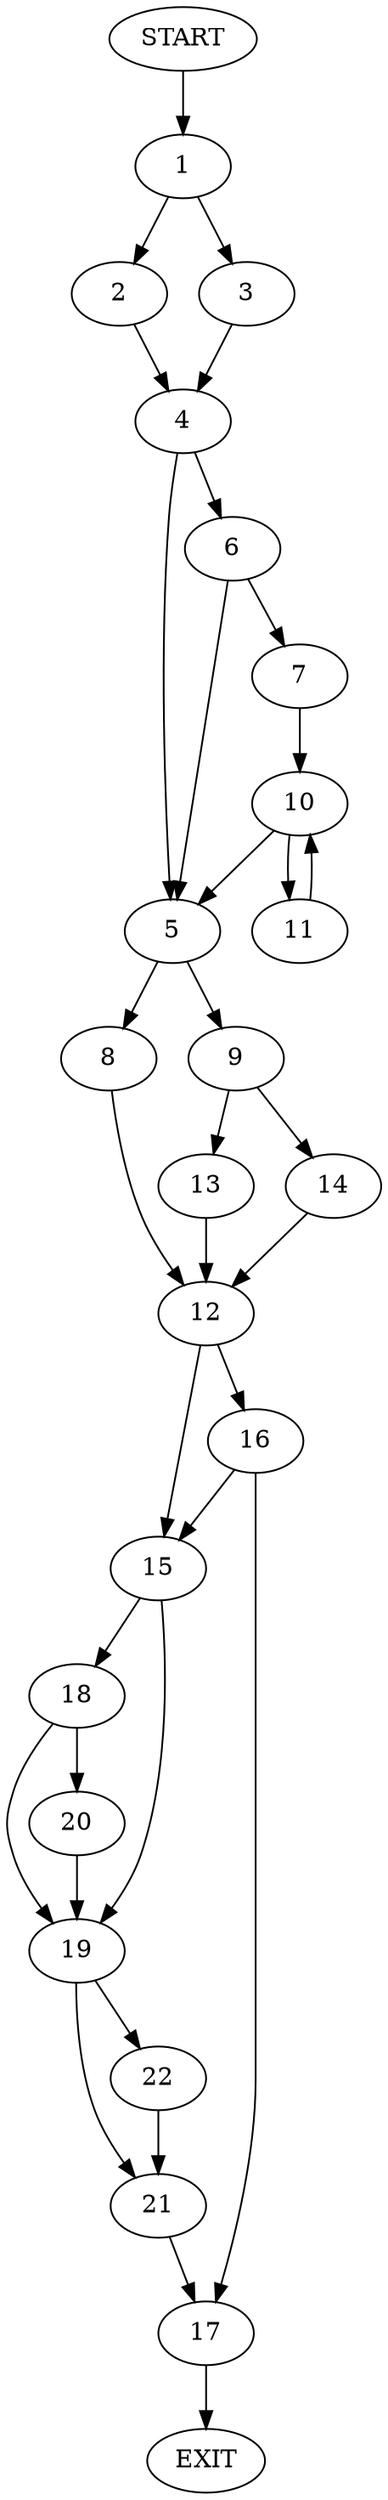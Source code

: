 digraph {
0 [label="START"]
23 [label="EXIT"]
0 -> 1
1 -> 2
1 -> 3
2 -> 4
3 -> 4
4 -> 5
4 -> 6
6 -> 5
6 -> 7
5 -> 8
5 -> 9
7 -> 10
10 -> 5
10 -> 11
11 -> 10
8 -> 12
9 -> 13
9 -> 14
12 -> 15
12 -> 16
14 -> 12
13 -> 12
16 -> 17
16 -> 15
15 -> 18
15 -> 19
17 -> 23
18 -> 19
18 -> 20
19 -> 21
19 -> 22
20 -> 19
22 -> 21
21 -> 17
}
